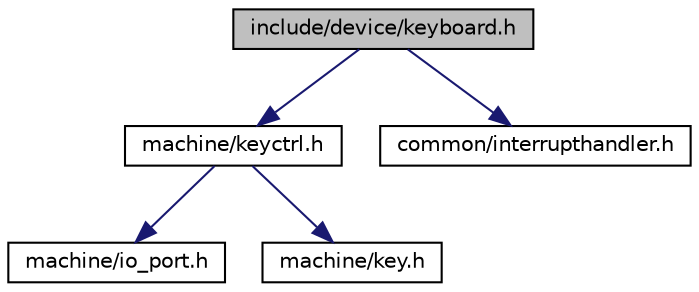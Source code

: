 digraph G
{
  bgcolor="transparent";
  edge [fontname="Helvetica",fontsize="10",labelfontname="Helvetica",labelfontsize="10"];
  node [fontname="Helvetica",fontsize="10",shape=record];
  Node1 [label="include/device/keyboard.h",height=0.2,width=0.4,color="black", fillcolor="grey75", style="filled" fontcolor="black"];
  Node1 -> Node2 [color="midnightblue",fontsize="10",style="solid",fontname="Helvetica"];
  Node2 [label="machine/keyctrl.h",height=0.2,width=0.4,color="black",URL="$keyctrl_8h.html"];
  Node2 -> Node3 [color="midnightblue",fontsize="10",style="solid",fontname="Helvetica"];
  Node3 [label="machine/io_port.h",height=0.2,width=0.4,color="black",URL="$io__port_8h.html"];
  Node2 -> Node4 [color="midnightblue",fontsize="10",style="solid",fontname="Helvetica"];
  Node4 [label="machine/key.h",height=0.2,width=0.4,color="black",URL="$key_8h.html"];
  Node1 -> Node5 [color="midnightblue",fontsize="10",style="solid",fontname="Helvetica"];
  Node5 [label="common/interrupthandler.h",height=0.2,width=0.4,color="black",URL="$interrupthandler_8h.html"];
}
